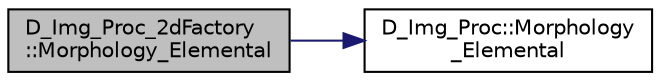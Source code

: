 digraph "D_Img_Proc_2dFactory::Morphology_Elemental"
{
 // LATEX_PDF_SIZE
  edge [fontname="Helvetica",fontsize="10",labelfontname="Helvetica",labelfontsize="10"];
  node [fontname="Helvetica",fontsize="10",shape=record];
  rankdir="LR";
  Node1 [label="D_Img_Proc_2dFactory\l::Morphology_Elemental",height=0.2,width=0.4,color="black", fillcolor="grey75", style="filled", fontcolor="black",tooltip=" "];
  Node1 -> Node2 [color="midnightblue",fontsize="10",style="solid",fontname="Helvetica"];
  Node2 [label="D_Img_Proc::Morphology\l_Elemental",height=0.2,width=0.4,color="black", fillcolor="white", style="filled",URL="$class_d___img___proc.html#a4210f59c80b73b231d9212964a765e54",tooltip=" "];
}
